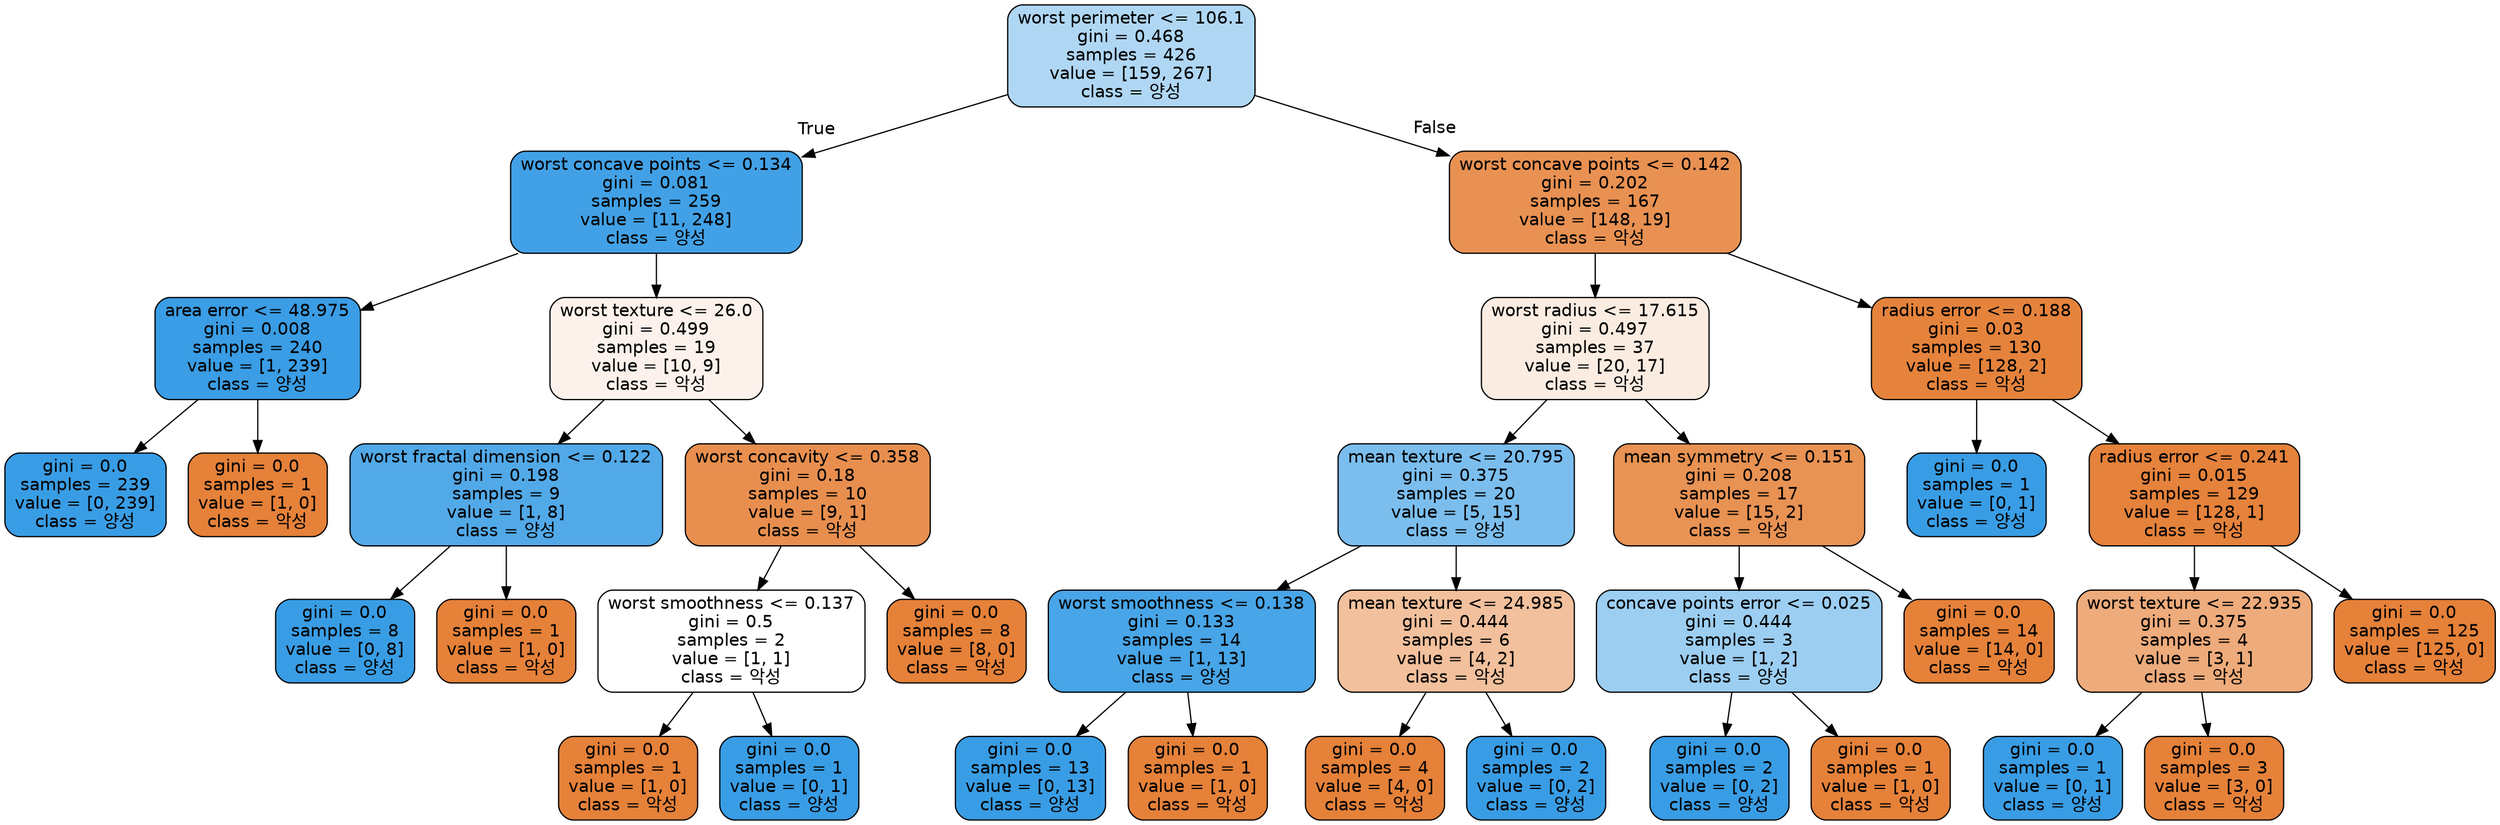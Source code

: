 digraph Tree {
node [shape=box, style="filled, rounded", color="black", fontname="helvetica"] ;
edge [fontname="helvetica"] ;
0 [label="worst perimeter <= 106.1\ngini = 0.468\nsamples = 426\nvalue = [159, 267]\nclass = 양성", fillcolor="#afd7f4"] ;
1 [label="worst concave points <= 0.134\ngini = 0.081\nsamples = 259\nvalue = [11, 248]\nclass = 양성", fillcolor="#42a1e6"] ;
0 -> 1 [labeldistance=2.5, labelangle=45, headlabel="True"] ;
2 [label="area error <= 48.975\ngini = 0.008\nsamples = 240\nvalue = [1, 239]\nclass = 양성", fillcolor="#3a9de5"] ;
1 -> 2 ;
3 [label="gini = 0.0\nsamples = 239\nvalue = [0, 239]\nclass = 양성", fillcolor="#399de5"] ;
2 -> 3 ;
4 [label="gini = 0.0\nsamples = 1\nvalue = [1, 0]\nclass = 악성", fillcolor="#e58139"] ;
2 -> 4 ;
5 [label="worst texture <= 26.0\ngini = 0.499\nsamples = 19\nvalue = [10, 9]\nclass = 악성", fillcolor="#fcf2eb"] ;
1 -> 5 ;
6 [label="worst fractal dimension <= 0.122\ngini = 0.198\nsamples = 9\nvalue = [1, 8]\nclass = 양성", fillcolor="#52a9e8"] ;
5 -> 6 ;
7 [label="gini = 0.0\nsamples = 8\nvalue = [0, 8]\nclass = 양성", fillcolor="#399de5"] ;
6 -> 7 ;
8 [label="gini = 0.0\nsamples = 1\nvalue = [1, 0]\nclass = 악성", fillcolor="#e58139"] ;
6 -> 8 ;
9 [label="worst concavity <= 0.358\ngini = 0.18\nsamples = 10\nvalue = [9, 1]\nclass = 악성", fillcolor="#e88f4f"] ;
5 -> 9 ;
10 [label="worst smoothness <= 0.137\ngini = 0.5\nsamples = 2\nvalue = [1, 1]\nclass = 악성", fillcolor="#ffffff"] ;
9 -> 10 ;
11 [label="gini = 0.0\nsamples = 1\nvalue = [1, 0]\nclass = 악성", fillcolor="#e58139"] ;
10 -> 11 ;
12 [label="gini = 0.0\nsamples = 1\nvalue = [0, 1]\nclass = 양성", fillcolor="#399de5"] ;
10 -> 12 ;
13 [label="gini = 0.0\nsamples = 8\nvalue = [8, 0]\nclass = 악성", fillcolor="#e58139"] ;
9 -> 13 ;
14 [label="worst concave points <= 0.142\ngini = 0.202\nsamples = 167\nvalue = [148, 19]\nclass = 악성", fillcolor="#e89152"] ;
0 -> 14 [labeldistance=2.5, labelangle=-45, headlabel="False"] ;
15 [label="worst radius <= 17.615\ngini = 0.497\nsamples = 37\nvalue = [20, 17]\nclass = 악성", fillcolor="#fbece1"] ;
14 -> 15 ;
16 [label="mean texture <= 20.795\ngini = 0.375\nsamples = 20\nvalue = [5, 15]\nclass = 양성", fillcolor="#7bbeee"] ;
15 -> 16 ;
17 [label="worst smoothness <= 0.138\ngini = 0.133\nsamples = 14\nvalue = [1, 13]\nclass = 양성", fillcolor="#48a5e7"] ;
16 -> 17 ;
18 [label="gini = 0.0\nsamples = 13\nvalue = [0, 13]\nclass = 양성", fillcolor="#399de5"] ;
17 -> 18 ;
19 [label="gini = 0.0\nsamples = 1\nvalue = [1, 0]\nclass = 악성", fillcolor="#e58139"] ;
17 -> 19 ;
20 [label="mean texture <= 24.985\ngini = 0.444\nsamples = 6\nvalue = [4, 2]\nclass = 악성", fillcolor="#f2c09c"] ;
16 -> 20 ;
21 [label="gini = 0.0\nsamples = 4\nvalue = [4, 0]\nclass = 악성", fillcolor="#e58139"] ;
20 -> 21 ;
22 [label="gini = 0.0\nsamples = 2\nvalue = [0, 2]\nclass = 양성", fillcolor="#399de5"] ;
20 -> 22 ;
23 [label="mean symmetry <= 0.151\ngini = 0.208\nsamples = 17\nvalue = [15, 2]\nclass = 악성", fillcolor="#e89253"] ;
15 -> 23 ;
24 [label="concave points error <= 0.025\ngini = 0.444\nsamples = 3\nvalue = [1, 2]\nclass = 양성", fillcolor="#9ccef2"] ;
23 -> 24 ;
25 [label="gini = 0.0\nsamples = 2\nvalue = [0, 2]\nclass = 양성", fillcolor="#399de5"] ;
24 -> 25 ;
26 [label="gini = 0.0\nsamples = 1\nvalue = [1, 0]\nclass = 악성", fillcolor="#e58139"] ;
24 -> 26 ;
27 [label="gini = 0.0\nsamples = 14\nvalue = [14, 0]\nclass = 악성", fillcolor="#e58139"] ;
23 -> 27 ;
28 [label="radius error <= 0.188\ngini = 0.03\nsamples = 130\nvalue = [128, 2]\nclass = 악성", fillcolor="#e5833c"] ;
14 -> 28 ;
29 [label="gini = 0.0\nsamples = 1\nvalue = [0, 1]\nclass = 양성", fillcolor="#399de5"] ;
28 -> 29 ;
30 [label="radius error <= 0.241\ngini = 0.015\nsamples = 129\nvalue = [128, 1]\nclass = 악성", fillcolor="#e5823b"] ;
28 -> 30 ;
31 [label="worst texture <= 22.935\ngini = 0.375\nsamples = 4\nvalue = [3, 1]\nclass = 악성", fillcolor="#eeab7b"] ;
30 -> 31 ;
32 [label="gini = 0.0\nsamples = 1\nvalue = [0, 1]\nclass = 양성", fillcolor="#399de5"] ;
31 -> 32 ;
33 [label="gini = 0.0\nsamples = 3\nvalue = [3, 0]\nclass = 악성", fillcolor="#e58139"] ;
31 -> 33 ;
34 [label="gini = 0.0\nsamples = 125\nvalue = [125, 0]\nclass = 악성", fillcolor="#e58139"] ;
30 -> 34 ;
}